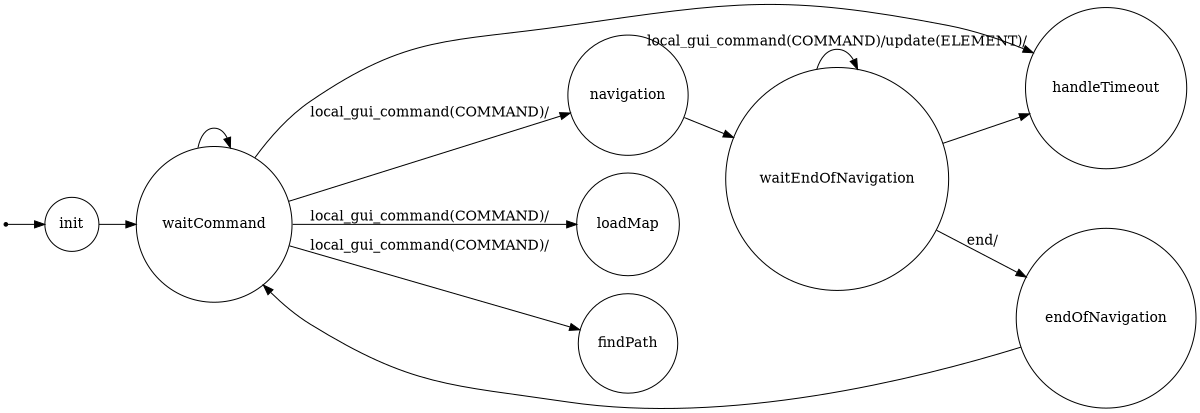 /*
*
* A GraphViz DOT FSM description 
* Please use a GraphViz visualizer (like http://www.webgraphviz.com)
* 
* Generated by AM,NC,RM
*  
*/
 
digraph finite_state_machine {
  	rankdir=LR;
  	size="8,5"
  	node [shape = point]; iniziale;
  	node [shape = doublecircle]; 
  	node [shape = circle];
  	iniziale -> init [label = ""];
  	
  	
  	init -> waitCommand [ label = ""];
  	
  	waitCommand -> handleTimeout [ label = ""];
  	waitCommand -> waitCommand [ label = ""];
  	waitCommand -> navigation [ label = "local_gui_command(COMMAND)/"];
  	waitCommand -> loadMap [ label = "local_gui_command(COMMAND)/"];
  	waitCommand -> findPath [ label = "local_gui_command(COMMAND)/"];
  	
  	navigation -> waitEndOfNavigation [ label = ""];
  	
  	waitEndOfNavigation -> handleTimeout [ label = ""];
  	waitEndOfNavigation -> waitEndOfNavigation [ label = "local_gui_command(COMMAND)/update(ELEMENT)/"];
  	waitEndOfNavigation -> endOfNavigation [ label = "end/"];
  	
  	endOfNavigation -> waitCommand [ label = ""];
}